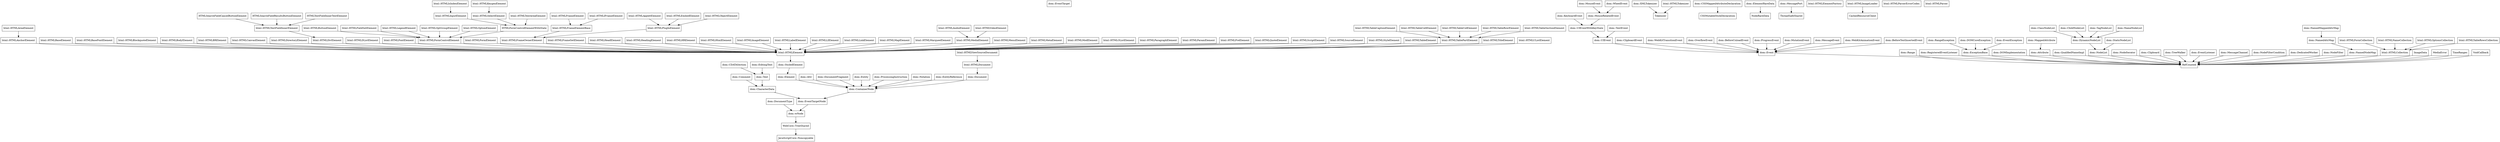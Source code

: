 digraph G{
	node [shape=record];
	Document [shape=record label="<self> dom::Document"];
	Noncopyable [shape=record, label="<self> JavaScriptCore::Noncopyable"];
	TreeShared [shape=record, label="<self> WebCore::TreeShared"];
	wNode [shape=record, label="<self> dom::Node"];
	StyledElement [shape=record, label="<self> html::StyledElement"];
	Element [shape=record, label="<self> dom::Element"];
	ContainerNode [shape=record, label="<self> dom::ContainerNode"];
	EventTargetNode [shape=record, label="<self> dom::EventTargetNode"];
	EventTarget [shape=record, label="<self> dom::EventTarget"];

    KeyboardEvent 			[shape=record, label="<self> dom::KeyboardEvent"];
    Range 			        [shape=record, label="<self> dom::Range"];
    XMLTokenizer 			[shape=record, label="<self> dom::XMLTokenizer"];
    ClassNodeList 			[shape=record, label="<self> dom::ClassNodeList"];
    MappedAttribute 		[shape=record, label="<self> dom::MappedAttribute"];
    ClipboardEvent 			[shape=record, label="<self> dom::ClipboardEvent"];
    UIEvent 			    [shape=record, label="<self> dom::UIEvent"];
    CDATASection 			[shape=record, label="<self> dom::CDATASection"];
    CharacterData 			[shape=record, label="<self> dom::CharacterData"];
    ChildNodeList 			[shape=record, label="<self> dom::ChildNodeList"];
    WebKitTransitionEvent 	[shape=record, label="<self> dom::WebKitTransitionEvent"];
    Attr 			        [shape=record, label="<self> dom::Attr"];
    OverflowEvent 			[shape=record, label="<self> dom::OverflowEvent"];
    BeforeUnloadEvent 		[shape=record, label="<self> dom::BeforeUnloadEvent"];
    StyledElement 			[shape=record, label="<self> dom::StyledElement"];
    wNode 			        [shape=record, label="<self> dom::wNode"];
    MouseRelatedEvent 		[shape=record, label="<self> dom::MouseRelatedEvent"];
    ContainerNode 			[shape=record, label="<self> dom::ContainerNode"];
    RangeException 			[shape=record, label="<self> dom::RangeException"];
    RegisteredEventListener	[shape=record, label="<self> dom::RegisteredEventListener"];
    MouseEvent 			    [shape=record, label="<self> dom::MouseEvent"];
    ProgressEvent 			[shape=record, label="<self> dom::ProgressEvent"];
    ExceptionBase 			[shape=record, label="<self> dom::ExceptionBase"];
    MutationEvent 			[shape=record, label="<self> dom::MutationEvent"];
    EditingText 			[shape=record, label="<self> dom::EditingText"];
    DocumentFragment 		[shape=record, label="<self> dom::DocumentFragment"];
    DOMCoreException 		[shape=record, label="<self> dom::DOMCoreException"];
    DOMImplementation 		[shape=record, label="<self> dom::DOMImplementation"];
    Attribute 			    [shape=record, label="<self> dom::Attribute"];
    Document 			    [shape=record, label="<self> dom::Document"];
    QualifiedNameImpl 		[shape=record, label="<self> dom::QualifiedNameImpl"];
    Entity 			        [shape=record, label="<self> dom::Entity"];
    MessageEvent 			[shape=record, label="<self> dom::MessageEvent"];
    ProcessingInstruction 	[shape=record, label="<self> dom::ProcessingInstruction"];
    NodeList 			    [shape=record, label="<self> dom::NodeList"];
    Notation 			    [shape=record, label="<self> dom::Notation"];
    NodeIterator 			[shape=record, label="<self> dom::NodeIterator"];
    CSSMappedAttributeDeclaration[shape=record, label="<self> dom::CSSMappedAttributeDeclaration"];
    Clipboard 			    [shape=record, label="<self> dom::Clipboard"];
    Event 			        [shape=record, label="<self> dom::Event"];
    NamedMappedAttrMap 		[shape=record, label="<self> dom::NamedMappedAttrMap"];
    UIEventWithKeyState 	[shape=record, label="<self> dom::UIEventWithKeyState"];
    TreeWalker 			    [shape=record, label="<self> dom::TreeWalker"];
    EventException 			[shape=record, label="<self> dom::EventException"];
    DocumentType 			[shape=record, label="<self> dom::DocumentType"];
    NamedAttrMap 			[shape=record, label="<self> dom::NamedAttrMap"];
    WheelEvent 				[shape=record, label="<self> dom::WheelEvent"];
    EventTargetNode 		[shape=record, label="<self> dom::EventTargetNode"];
    WebKitAnimationEvent 	[shape=record, label="<self> dom::WebKitAnimationEvent"];
    EventListener 			[shape=record, label="<self> dom::EventListener"];
    ElementRareData 		[shape=record, label="<self> dom::ElementRareData"];
    Element 				[shape=record, label="<self> dom::Element"];
    DynamicNodeList 		[shape=record, label="<self> dom::DynamicNodeList"];
    MessageChannel 			[shape=record, label="<self> dom::MessageChannel"];
    Comment 				[shape=record, label="<self> dom::Comment"];
    TagNodeList 			[shape=record, label="<self> dom::TagNodeList"];
    NodeFilterCondition 	[shape=record, label="<self> dom::NodeFilterCondition"];
    DedicatedWorker 		[shape=record, label="<self> dom::DedicatedWorker"];
    StaticNodeList 			[shape=record, label="<self> dom::StaticNodeList"];
    Text 					[shape=record, label="<self> dom::Text"];
    NodeFilter 				[shape=record, label="<self> dom::NodeFilter"];
    EntityReference 		[shape=record, label="<self> dom::EntityReference"];
    MessagePort 			[shape=record, label="<self> dom::MessagePort"];
    BeforeTextInsertedEvent	[shape=record, label="<self> dom::BeforeTextInsertedEvent"];
    NameNodeList 			[shape=record, label="<self> dom::NameNodeList"];
    NamedNodeMap 			[shape=record, label="<self> dom::NamedNodeMap"];
    TextEvent 			    [shape=record, label="<self> dom::TextEvent"];

	HTMLAnchorElement      	[shape=record,label="<self> html::HTMLAnchorElement"];
	HTMLAppletElement 		[shape=record,label="<self> html::HTMLAppletElement"];
	HTMLAreaElement 		[shape=record,label="<self> html::HTMLAreaElement"];
	HTMLAudioElement        [shape=record,label="<self> html::HTMLAudioElement"];
	HTMLBaseElement 		[shape=record,label="<self> html::HTMLBaseElement"];
	HTMLBaseFontElement 	[shape=record,label="<self> html::HTMLBaseFontElement"];
	HTMLBlockquoteElement   [shape=record,label="<self> html::HTMLBlockquoteElement"];
	HTMLBodyElement         [shape=record,label="<self> html::HTMLBodyElement"];
	HTMLBRElement 			[shape=record,label="<self> html::HTMLBRElement"];
	HTMLButtonElement       [shape=record,label="<self> html::HTMLButtonElement"];
	HTMLCanvasElement       [shape=record,label="<self> html::HTMLCanvasElement"];
	HTMLCollection          [shape=record,label="<self> html::HTMLCollection"];
	HTMLDirectoryElement    [shape=record,label="<self> html::HTMLDirectoryElement"];
	HTMLDivElement          [shape=record,label="<self> html::HTMLDivElement"];
	HTMLDListElement        [shape=record,label="<self> html::HTMLDListElement"];
	HTMLDocument            [shape=record,label="<self> html::HTMLDocument"];
	HTMLElementFactory 		[shape=record,label="<self> html::HTMLElementFactory"];
	HTMLElement             [shape=record,label="<self> html::HTMLElement"];
	HTMLEmbedElement        [shape=record,label="<self> html::HTMLEmbedElement"];
	HTMLFieldSetElement     [shape=record,label="<self> html::HTMLFieldSetElement"];
	HTMLFontElement         [shape=record,label="<self> html::HTMLFontElement"];
	HTMLFormCollection      [shape=record,label="<self> html::HTMLFormCollection"];
	HTMLFormControlElement  [shape=record,label="<self> html::HTMLFormControlElement"];
	HTMLFormElement         [shape=record,label="<self> html::HTMLFormElement"];
	HTMLFrameElementBase    [shape=record,label="<self> html::HTMLFrameElementBase"];
	HTMLFrameElement        [shape=record,label="<self> html::HTMLFrameElement"];
	HTMLFrameOwnerElement   [shape=record,label="<self> html::HTMLFrameOwnerElement"];
	HTMLFrameSetElement     [shape=record,label="<self> html::HTMLFrameSetElement"];
	HTMLHeadElement         [shape=record,label="<self> html::HTMLHeadElement"];
	HTMLHeadingElement      [shape=record,label="<self> html::HTMLHeadingElement"];
	HTMLHRElement           [shape=record,label="<self> html::HTMLHRElement"];
	HTMLHtmlElement         [shape=record,label="<self> html::HTMLHtmlElement"];
	HTMLIFrameElement       [shape=record,label="<self> html::HTMLIFrameElement"];
	HTMLImageElement        [shape=record,label="<self> html::HTMLImageElement"];
	HTMLImageLoader         [shape=record,label="<self> html::HTMLImageLoader"];
	HTMLInputElement        [shape=record,label="<self> html::HTMLInputElement"];
	HTMLIsIndexElement      [shape=record,label="<self> html::HTMLIsIndexElement"];
	HTMLKeygenElement       [shape=record,label="<self> html::HTMLKeygenElement"];
	HTMLLabelElement        [shape=record,label="<self> html::HTMLLabelElement"];
	HTMLLegendElement       [shape=record,label="<self> html::HTMLLegendElement"];
	HTMLLIElement           [shape=record,label="<self> html::HTMLLIElement"];
	HTMLLinkElement         [shape=record,label="<self> html::HTMLLinkElement"];
	HTMLMapElement          [shape=record,label="<self> html::HTMLMapElement"];
	HTMLMarqueeElement      [shape=record,label="<self> html::HTMLMarqueeElement"];
	HTMLMediaElement        [shape=record,label="<self> html::HTMLMediaElement"];
	HTMLMenuElement         [shape=record,label="<self> html::HTMLMenuElement"];
	HTMLMetaElement         [shape=record,label="<self> html::HTMLMetaElement"];
	HTMLModElement          [shape=record,label="<self> html::HTMLModElement"];
	HTMLNameCollection      [shape=record,label="<self> html::HTMLNameCollection"];
	HTMLObjectElement       [shape=record,label="<self> html::HTMLObjectElement"];
	HTMLOListElement        [shape=record,label="<self> html::HTMLOListElement"];
	HTMLOptGroupElement     [shape=record,label="<self> html::HTMLOptGroupElement"];
	HTMLOptionElement       [shape=record,label="<self> html::HTMLOptionElement"];
	HTMLOptionsCollection   [shape=record,label="<self> html::HTMLOptionsCollection"];
	HTMLParagraphElement    [shape=record,label="<self> html::HTMLParagraphElement"];
	HTMLParamElement        [shape=record,label="<self> html::HTMLParamElement"];
	HTMLParserErrorCodes    [shape=record,label="<self> html::HTMLParserErrorCodes"];
	HTMLParser              [shape=record,label="<self> html::HTMLParser"];
	HTMLPlugInElement       [shape=record,label="<self> html::HTMLPlugInElement"];
	HTMLPreElement          [shape=record,label="<self> html::HTMLPreElement"];
	HTMLQuoteElement        [shape=record,label="<self> html::HTMLQuoteElement"];
	HTMLScriptElement       [shape=record,label="<self> html::HTMLScriptElement"];
	HTMLSelectElement       [shape=record,label="<self> html::HTMLSelectElement"];
	HTMLSourceElement       [shape=record,label="<self> html::HTMLSourceElement"];
	HTMLStyleElement 		[shape=record,label="<self> html::HTMLStyleElement 	"];
	HTMLTableCaptionElement [shape=record,label="<self> html::HTMLTableCaptionElement"];
	HTMLTableCellElement    [shape=record,label="<self> html::HTMLTableCellElement"];
	HTMLTableColElement     [shape=record,label="<self> html::HTMLTableColElement"];
	HTMLTableElement        [shape=record,label="<self> html::HTMLTableElement"];
	HTMLTablePartElement    [shape=record,label="<self> html::HTMLTablePartElement"];
	HTMLTableRowElement     [shape=record,label="<self> html::HTMLTableRowElement"];
	HTMLTableRowsCollection [shape=record,label="<self> html::HTMLTableRowsCollection"];
	HTMLTableSectionElement [shape=record,label="<self> html::HTMLTableSectionElement"];
	HTMLTextAreaElement     [shape=record,label="<self> html::HTMLTextAreaElement"];
	HTMLTitleElement        [shape=record,label="<self> html::HTMLTitleElement"];
	HTMLTokenizer           [shape=record,label="<self> html::HTMLTokenizer"];
	HTMLUListElement        [shape=record,label="<self> html::HTMLUListElement"];
	HTMLVideoElement 		[shape=record,label="<self> html::HTMLVideoElement"];
	HTMLViewSourceDocument  [shape=record,label="<self> html::HTMLViewSourceDocument"];
	HTMLTextFieldInnerElement[shape=record,label="<self> html::HTMLTextFieldInnerElement"];


	TreeShared -> Noncopyable ;

    KeyboardEvent -> UIEventWithKeyState;
    Range -> RefCounted;
    XMLTokenizer -> Tokenizer;
    ClassNodeList -> DynamicNodeList;
    MappedAttribute -> Attribute;
    ClipboardEvent -> Event;
    UIEvent -> Event;
    CDATASection -> Text;
    CharacterData -> EventTargetNode;
    ChildNodeList -> DynamicNodeList;
    WebKitTransitionEvent -> Event;
    Attr -> ContainerNode;
    OverflowEvent -> Event;
    BeforeUnloadEvent -> Event;
    StyledElement -> Element;
    wNode -> TreeShared;
    MouseRelatedEvent -> UIEventWithKeyState;
    ContainerNode -> EventTargetNode;
    RangeException -> ExceptionBase;
    RegisteredEventListener -> RefCounted;
    MouseEvent -> MouseRelatedEvent;
    ProgressEvent -> Event;
    ExceptionBase -> RefCounted;
    MutationEvent -> Event;
    EditingText -> Text;
    DocumentFragment -> ContainerNode;
    DOMCoreException -> ExceptionBase;
    DOMImplementation -> RefCounted;
    Attribute -> RefCounted;
    Document -> ContainerNode;
    QualifiedNameImpl -> RefCounted;
    Entity -> ContainerNode;
    MessageEvent -> Event;
    ProcessingInstruction -> ContainerNode;
    NodeList -> RefCounted;
    Notation -> ContainerNode;
    NodeIterator -> RefCounted;
    CSSMappedAttributeDeclaration -> CSSMutableStyleDeclaration;
    Clipboard -> RefCounted;
    Event -> RefCounted;
    NamedMappedAttrMap -> NamedAttrMap;
    UIEventWithKeyState -> UIEvent;
    TreeWalker -> RefCounted;
    EventException -> ExceptionBase;
    DocumentType -> wNode;
    NamedAttrMap -> NamedNodeMap;
    WheelEvent -> MouseRelatedEvent;
    EventTargetNode -> wNode;
    WebKitAnimationEvent -> Event;
    EventListener -> RefCounted;
    ElementRareData -> NodeRareData;
    Element -> ContainerNode;
    DynamicNodeList -> NodeList;
    MessageChannel -> RefCounted;
    Comment -> CharacterData;
    TagNodeList -> DynamicNodeList;
    NodeFilterCondition -> RefCounted;
    DedicatedWorker -> RefCounted;
    StaticNodeList -> NodeList;
    Text -> CharacterData;
    NodeFilter -> RefCounted;
    EntityReference -> ContainerNode;
    MessagePort -> ThreadSafeShared;
    BeforeTextInsertedEvent -> Event;
    NameNodeList -> DynamicNodeList;
    NamedNodeMap -> RefCounted;
    TextEvent -> UIEvent;
    // html
    HTMLAnchorElement -> HTMLElement;
    HTMLAppletElement -> HTMLPlugInElement;
    HTMLAreaElement -> HTMLAnchorElement;
    HTMLAudioElement -> HTMLMediaElement;
    HTMLBaseElement -> HTMLElement;
    HTMLBaseFontElement -> HTMLElement;
    HTMLBlockquoteElement -> HTMLElement;
    HTMLBodyElement -> HTMLElement;
    HTMLBRElement -> HTMLElement;
    HTMLButtonElement -> HTMLFormControlElement;
    HTMLCanvasElement -> HTMLElement;
    HTMLCollection -> RefCounted;
    HTMLDirectoryElement -> HTMLElement;
    HTMLDivElement -> HTMLElement;
    HTMLDListElement -> HTMLElement;
    HTMLDocument -> Document;
    HTMLElement -> StyledElement;
    HTMLEmbedElement -> HTMLPlugInElement;
    HTMLFieldSetElement -> HTMLFormControlElement;
    HTMLFontElement -> HTMLElement;
    HTMLFormCollection -> HTMLCollection;
    HTMLFormControlElement -> HTMLElement;
    HTMLFormControlElementWithState -> HTMLFormControlElement;
    HTMLFormElement -> HTMLElement;
    HTMLFrameElementBase -> HTMLFrameOwnerElement;
    HTMLFrameElement -> HTMLFrameElementBase;
    HTMLFrameOwnerElement -> HTMLElement;
    HTMLFrameSetElement -> HTMLElement;
    HTMLHeadElement -> HTMLElement;
    HTMLHeadingElement -> HTMLElement;
    HTMLHRElement -> HTMLElement;
    HTMLHtmlElement -> HTMLElement;
    HTMLIFrameElement -> HTMLFrameElementBase;
    HTMLImageElement -> HTMLElement;
    HTMLImageLoader -> CachedResourceClient;
    HTMLInputElement -> HTMLFormControlElementWithState;
    HTMLIsIndexElement -> HTMLInputElement;
    HTMLKeygenElement -> HTMLSelectElement;
    HTMLLabelElement -> HTMLElement;
    HTMLLegendElement -> HTMLFormControlElement;
    HTMLLIElement -> HTMLElement;
    HTMLLinkElement -> HTMLElement;
    HTMLMapElement -> HTMLElement;
    HTMLMarqueeElement -> HTMLElement;
    HTMLMediaElement -> HTMLElement;
    HTMLMenuElement -> HTMLElement;
    HTMLMetaElement -> HTMLElement;
    HTMLModElement -> HTMLElement;
    HTMLNameCollection -> HTMLCollection;
    HTMLObjectElement -> HTMLPlugInElement;
    HTMLOListElement -> HTMLElement;
    HTMLOptGroupElement -> HTMLFormControlElement;
    HTMLOptionElement -> HTMLFormControlElement;
    HTMLOptionsCollection -> HTMLCollection;
    HTMLParagraphElement -> HTMLElement;
    HTMLParamElement -> HTMLElement;
    HTMLPlugInElement -> HTMLFrameOwnerElement;
    HTMLPreElement -> HTMLElement;
    HTMLQuoteElement -> HTMLElement;
    HTMLScriptElement -> HTMLElement;
    HTMLSearchFieldCancelButtonElement -> HTMLTextFieldInnerElement;
    HTMLSearchFieldResultsButtonElement -> HTMLTextFieldInnerElement;
    HTMLSelectElement -> HTMLFormControlElementWithState;
    HTMLSourceElement -> HTMLElement;
    HTMLStyleElement -> HTMLElement;
    HTMLTableCaptionElement -> HTMLTablePartElement;
    HTMLTableCellElement -> HTMLTablePartElement;
    HTMLTableColElement -> HTMLTablePartElement;
    HTMLTableElement -> HTMLElement;
    HTMLTablePartElement -> HTMLElement;
    HTMLTableRowElement -> HTMLTablePartElement;
    HTMLTableRowsCollection -> HTMLCollection;
    HTMLTableSectionElement -> HTMLTablePartElement;
    HTMLTextAreaElement -> HTMLFormControlElementWithState;
    HTMLTextFieldInnerElement -> HTMLDivElement;
    HTMLTextFieldInnerTextElement -> HTMLTextFieldInnerElement;
    HTMLTitleElement -> HTMLElement;
    HTMLTokenizer -> Tokenizer;
    HTMLUListElement -> HTMLElement;
    HTMLVideoElement -> HTMLMediaElement;
    HTMLViewSourceDocument -> HTMLDocument;
    ImageData -> RefCounted;
    MediaError -> RefCounted;
    TimeRanges -> RefCounted;
    VoidCallback -> RefCounted;
}
